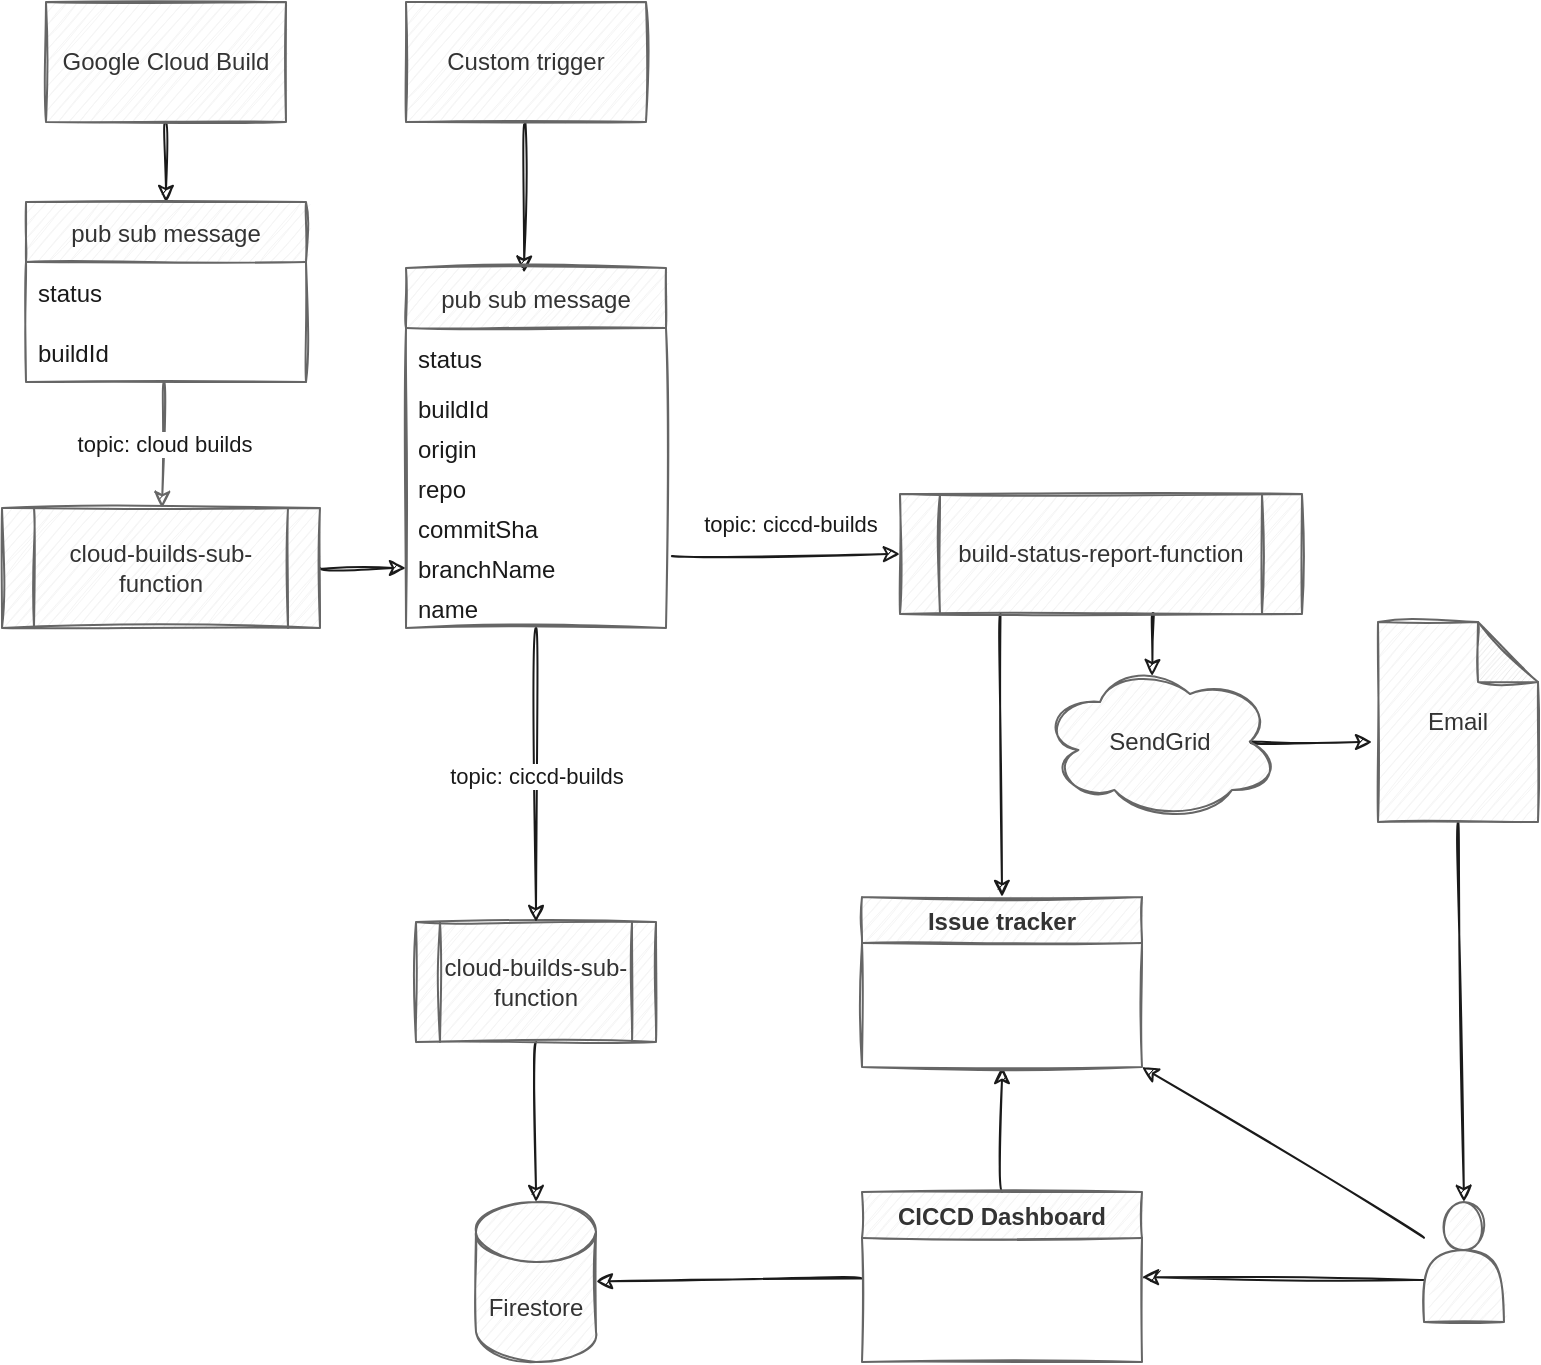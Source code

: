 <mxfile scale="1" border="20">
    <diagram id="RedGnTHk0uesk3baBE4j" name="Page-1">
        <mxGraphModel dx="1054" dy="728" grid="0" gridSize="10" guides="1" tooltips="1" connect="1" arrows="1" fold="1" page="1" pageScale="1" pageWidth="850" pageHeight="1100" background="#ffffff" math="0" shadow="0">
            <root>
                <mxCell id="0"/>
                <mxCell id="1" parent="0"/>
                <mxCell id="55" style="edgeStyle=none;html=1;exitX=0.5;exitY=1;exitDx=0;exitDy=0;exitPerimeter=0;entryX=0.5;entryY=0;entryDx=0;entryDy=0;sketch=1;curved=1;rounded=0;strokeColor=#1A1A1A;" parent="1" source="2" target="53" edge="1">
                    <mxGeometry relative="1" as="geometry"/>
                </mxCell>
                <mxCell id="2" value="Email" style="shape=note;whiteSpace=wrap;html=1;backgroundOutline=1;darkOpacity=0.05;sketch=1;rounded=0;fillColor=#f5f5f5;fontColor=#333333;strokeColor=#666666;" parent="1" vertex="1">
                    <mxGeometry x="736" y="330" width="80" height="100" as="geometry"/>
                </mxCell>
                <mxCell id="12" style="edgeStyle=none;html=1;exitX=0.5;exitY=1;exitDx=0;exitDy=0;entryX=0.5;entryY=0;entryDx=0;entryDy=0;sketch=1;curved=1;rounded=0;strokeColor=#1A1A1A;" parent="1" source="10" edge="1">
                    <mxGeometry relative="1" as="geometry">
                        <mxPoint x="130" y="120" as="targetPoint"/>
                    </mxGeometry>
                </mxCell>
                <mxCell id="10" value="Google Cloud Build" style="rounded=0;whiteSpace=wrap;html=1;sketch=1;fillColor=#f5f5f5;fontColor=#333333;strokeColor=#666666;" parent="1" vertex="1">
                    <mxGeometry x="70" y="20" width="120" height="60" as="geometry"/>
                </mxCell>
                <mxCell id="37" style="edgeStyle=none;html=1;sketch=1;curved=1;rounded=0;strokeColor=#1A1A1A;exitX=1;exitY=0.5;exitDx=0;exitDy=0;entryX=0;entryY=0.5;entryDx=0;entryDy=0;" parent="1" source="13" target="64" edge="1">
                    <mxGeometry relative="1" as="geometry">
                        <mxPoint x="243" y="300" as="targetPoint"/>
                    </mxGeometry>
                </mxCell>
                <mxCell id="13" value="cloud-builds-sub-function" style="shape=process;whiteSpace=wrap;html=1;backgroundOutline=1;sketch=1;rounded=0;fillColor=#f5f5f5;fontColor=#333333;strokeColor=#666666;" parent="1" vertex="1">
                    <mxGeometry x="48" y="273" width="159" height="60" as="geometry"/>
                </mxCell>
                <mxCell id="26" style="edgeStyle=none;html=1;entryX=0.467;entryY=0.088;entryDx=0;entryDy=0;entryPerimeter=0;sketch=1;curved=1;rounded=0;strokeColor=#1A1A1A;exitX=0.631;exitY=0.995;exitDx=0;exitDy=0;exitPerimeter=0;" parent="1" source="65" target="25" edge="1">
                    <mxGeometry relative="1" as="geometry"/>
                </mxCell>
                <mxCell id="47" style="edgeStyle=none;html=1;exitX=0.5;exitY=1;exitDx=0;exitDy=0;entryX=0.5;entryY=0;entryDx=0;entryDy=0;entryPerimeter=0;sketch=1;curved=1;rounded=0;strokeColor=#1A1A1A;" parent="1" source="15" target="46" edge="1">
                    <mxGeometry relative="1" as="geometry"/>
                </mxCell>
                <mxCell id="62" style="edgeStyle=none;html=1;entryX=0.5;entryY=0;entryDx=0;entryDy=0;sketch=1;curved=1;rounded=0;strokeColor=#1A1A1A;exitX=0.25;exitY=1;exitDx=0;exitDy=0;fontStyle=0" parent="1" source="65" target="60" edge="1">
                    <mxGeometry relative="1" as="geometry"/>
                </mxCell>
                <mxCell id="15" value="cloud-builds-sub-function" style="shape=process;whiteSpace=wrap;html=1;backgroundOutline=1;sketch=1;rounded=0;fillColor=#f5f5f5;fontColor=#333333;strokeColor=#666666;" parent="1" vertex="1">
                    <mxGeometry x="255" y="480" width="120" height="60" as="geometry"/>
                </mxCell>
                <mxCell id="56" style="edgeStyle=none;html=1;entryX=0.454;entryY=0.013;entryDx=0;entryDy=0;entryPerimeter=0;sketch=1;curved=1;rounded=0;strokeColor=#1A1A1A;" parent="1" source="17" target="19" edge="1">
                    <mxGeometry relative="1" as="geometry"/>
                </mxCell>
                <mxCell id="17" value="Custom trigger" style="rounded=0;whiteSpace=wrap;html=1;sketch=1;fillColor=#f5f5f5;fontColor=#333333;strokeColor=#666666;" parent="1" vertex="1">
                    <mxGeometry x="250" y="20" width="120" height="60" as="geometry"/>
                </mxCell>
                <mxCell id="45" value="&lt;meta charset=&quot;utf-8&quot;&gt;&lt;span style=&quot;font-family: helvetica; font-size: 11px; font-style: normal; font-weight: 400; letter-spacing: normal; text-align: center; text-indent: 0px; text-transform: none; word-spacing: 0px; display: inline; float: none;&quot;&gt;topic: ciccd-builds&lt;/span&gt;" style="edgeStyle=none;html=1;entryX=0.5;entryY=0;entryDx=0;entryDy=0;sketch=1;curved=1;rounded=0;strokeColor=#1A1A1A;labelBackgroundColor=#FFFFFF;fontColor=#1A1A1A;" parent="1" source="19" target="15" edge="1">
                    <mxGeometry relative="1" as="geometry"/>
                </mxCell>
                <mxCell id="19" value="pub sub message" style="swimlane;fontStyle=0;childLayout=stackLayout;horizontal=1;startSize=30;horizontalStack=0;resizeParent=1;resizeParentMax=0;resizeLast=0;collapsible=1;marginBottom=0;sketch=1;rounded=0;fillColor=#f5f5f5;fontColor=#333333;strokeColor=#666666;" parent="1" vertex="1">
                    <mxGeometry x="250" y="153" width="130" height="180" as="geometry">
                        <mxRectangle x="240" y="255" width="130" height="30" as="alternateBounds"/>
                    </mxGeometry>
                </mxCell>
                <mxCell id="20" value="status" style="text;strokeColor=none;fillColor=none;align=left;verticalAlign=middle;spacingLeft=4;spacingRight=4;overflow=hidden;points=[[0,0.5],[1,0.5]];portConstraint=eastwest;rotatable=0;sketch=1;rounded=0;fontColor=#1A1A1A;" parent="19" vertex="1">
                    <mxGeometry y="30" width="130" height="30" as="geometry"/>
                </mxCell>
                <mxCell id="21" value="buildId  " style="text;strokeColor=none;fillColor=none;align=left;verticalAlign=middle;spacingLeft=4;spacingRight=4;overflow=hidden;points=[[0,0.5],[1,0.5]];portConstraint=eastwest;rotatable=0;sketch=1;rounded=0;fontColor=#1A1A1A;" parent="19" vertex="1">
                    <mxGeometry y="60" width="130" height="20" as="geometry"/>
                </mxCell>
                <mxCell id="39" value="origin" style="text;strokeColor=none;fillColor=none;align=left;verticalAlign=middle;spacingLeft=4;spacingRight=4;overflow=hidden;points=[[0,0.5],[1,0.5]];portConstraint=eastwest;rotatable=0;sketch=1;rounded=0;fontColor=#1A1A1A;" parent="19" vertex="1">
                    <mxGeometry y="80" width="130" height="20" as="geometry"/>
                </mxCell>
                <mxCell id="40" value="repo" style="text;strokeColor=none;fillColor=none;align=left;verticalAlign=middle;spacingLeft=4;spacingRight=4;overflow=hidden;points=[[0,0.5],[1,0.5]];portConstraint=eastwest;rotatable=0;sketch=1;rounded=0;fontColor=#1A1A1A;" parent="19" vertex="1">
                    <mxGeometry y="100" width="130" height="20" as="geometry"/>
                </mxCell>
                <mxCell id="41" value="commitSha" style="text;strokeColor=none;fillColor=none;align=left;verticalAlign=middle;spacingLeft=4;spacingRight=4;overflow=hidden;points=[[0,0.5],[1,0.5]];portConstraint=eastwest;rotatable=0;sketch=1;rounded=0;fontColor=#1A1A1A;" parent="19" vertex="1">
                    <mxGeometry y="120" width="130" height="20" as="geometry"/>
                </mxCell>
                <mxCell id="64" value="branchName" style="text;strokeColor=none;fillColor=none;align=left;verticalAlign=middle;spacingLeft=4;spacingRight=4;overflow=hidden;points=[[0,0.5],[1,0.5]];portConstraint=eastwest;rotatable=0;sketch=1;rounded=0;fontColor=#1A1A1A;" parent="19" vertex="1">
                    <mxGeometry y="140" width="130" height="20" as="geometry"/>
                </mxCell>
                <mxCell id="42" value="name" style="text;strokeColor=none;fillColor=none;align=left;verticalAlign=middle;spacingLeft=4;spacingRight=4;overflow=hidden;points=[[0,0.5],[1,0.5]];portConstraint=eastwest;rotatable=0;sketch=1;rounded=0;fontColor=#1A1A1A;" parent="19" vertex="1">
                    <mxGeometry y="160" width="130" height="20" as="geometry"/>
                </mxCell>
                <mxCell id="27" style="edgeStyle=none;html=1;exitX=0.875;exitY=0.5;exitDx=0;exitDy=0;exitPerimeter=0;entryX=-0.037;entryY=0.6;entryDx=0;entryDy=0;entryPerimeter=0;sketch=1;curved=1;rounded=0;strokeColor=#1A1A1A;" parent="1" source="25" target="2" edge="1">
                    <mxGeometry relative="1" as="geometry"/>
                </mxCell>
                <mxCell id="25" value="SendGrid" style="ellipse;shape=cloud;whiteSpace=wrap;html=1;sketch=1;rounded=0;fillColor=#f5f5f5;strokeColor=#666666;fontColor=#333333;" parent="1" vertex="1">
                    <mxGeometry x="567" y="350" width="120" height="80" as="geometry"/>
                </mxCell>
                <mxCell id="32" value="topic: cloud builds" style="edgeStyle=none;html=1;sketch=1;curved=1;rounded=0;fillColor=#f5f5f5;strokeColor=#666666;labelBackgroundColor=#FFFFFF;fontColor=#1A1A1A;" parent="1" source="28" target="13" edge="1">
                    <mxGeometry relative="1" as="geometry"/>
                </mxCell>
                <mxCell id="28" value="pub sub message" style="swimlane;fontStyle=0;childLayout=stackLayout;horizontal=1;startSize=30;horizontalStack=0;resizeParent=1;resizeParentMax=0;resizeLast=0;collapsible=1;marginBottom=0;sketch=1;rounded=0;fillColor=#f5f5f5;fontColor=#333333;strokeColor=#666666;" parent="1" vertex="1">
                    <mxGeometry x="60" y="120" width="140" height="90" as="geometry"/>
                </mxCell>
                <mxCell id="29" value="status" style="text;strokeColor=none;fillColor=none;align=left;verticalAlign=middle;spacingLeft=4;spacingRight=4;overflow=hidden;points=[[0,0.5],[1,0.5]];portConstraint=eastwest;rotatable=0;sketch=1;rounded=0;fontColor=#1A1A1A;" parent="28" vertex="1">
                    <mxGeometry y="30" width="140" height="30" as="geometry"/>
                </mxCell>
                <mxCell id="30" value="buildId" style="text;strokeColor=none;fillColor=none;align=left;verticalAlign=middle;spacingLeft=4;spacingRight=4;overflow=hidden;points=[[0,0.5],[1,0.5]];portConstraint=eastwest;rotatable=0;sketch=1;rounded=0;fontColor=#1A1A1A;" parent="28" vertex="1">
                    <mxGeometry y="60" width="140" height="30" as="geometry"/>
                </mxCell>
                <mxCell id="46" value="Firestore" style="shape=cylinder3;whiteSpace=wrap;html=1;boundedLbl=1;backgroundOutline=1;size=15;sketch=1;rounded=0;fillColor=#f5f5f5;fontColor=#333333;strokeColor=#666666;" parent="1" vertex="1">
                    <mxGeometry x="285" y="620" width="60" height="80" as="geometry"/>
                </mxCell>
                <mxCell id="51" style="edgeStyle=none;html=1;entryX=1;entryY=0.5;entryDx=0;entryDy=0;exitX=0;exitY=0.65;exitDx=0;exitDy=0;exitPerimeter=0;sketch=1;curved=1;rounded=0;strokeColor=#1A1A1A;" parent="1" source="53" target="49" edge="1">
                    <mxGeometry relative="1" as="geometry">
                        <mxPoint x="550" y="670" as="targetPoint"/>
                        <mxPoint x="640" y="660" as="sourcePoint"/>
                    </mxGeometry>
                </mxCell>
                <mxCell id="50" style="edgeStyle=none;html=1;sketch=1;curved=1;rounded=0;strokeColor=#1A1A1A;" parent="1" source="49" target="46" edge="1">
                    <mxGeometry relative="1" as="geometry"/>
                </mxCell>
                <mxCell id="63" style="edgeStyle=none;curved=1;sketch=1;html=1;entryX=0.5;entryY=1;entryDx=0;entryDy=0;labelBackgroundColor=#FFFFFF;fontColor=#1A1A1A;strokeColor=#1A1A1A;" parent="1" source="49" target="60" edge="1">
                    <mxGeometry relative="1" as="geometry"/>
                </mxCell>
                <mxCell id="49" value="CICCD Dashboard" style="swimlane;startSize=23;sketch=1;rounded=0;fillColor=#f5f5f5;fontColor=#333333;strokeColor=#666666;" parent="1" vertex="1">
                    <mxGeometry x="478" y="615" width="140" height="85" as="geometry"/>
                </mxCell>
                <mxCell id="61" style="edgeStyle=none;html=1;entryX=1;entryY=1;entryDx=0;entryDy=0;sketch=1;curved=1;rounded=0;strokeColor=#1A1A1A;" parent="1" source="53" target="60" edge="1">
                    <mxGeometry relative="1" as="geometry"/>
                </mxCell>
                <mxCell id="53" value="" style="shape=actor;whiteSpace=wrap;html=1;sketch=1;rounded=0;fillColor=#f5f5f5;fontColor=#333333;strokeColor=#666666;" parent="1" vertex="1">
                    <mxGeometry x="759" y="620" width="40" height="60" as="geometry"/>
                </mxCell>
                <mxCell id="60" value="Issue tracker" style="swimlane;startSize=23;sketch=1;rounded=0;fillColor=#f5f5f5;fontColor=#333333;strokeColor=#666666;" parent="1" vertex="1">
                    <mxGeometry x="478" y="467.5" width="140" height="85" as="geometry"/>
                </mxCell>
                <mxCell id="65" value="build-status-report-function" style="shape=process;whiteSpace=wrap;html=1;backgroundOutline=1;sketch=1;rounded=0;fillColor=#f5f5f5;fontColor=#333333;strokeColor=#666666;" parent="1" vertex="1">
                    <mxGeometry x="497" y="266" width="201" height="60" as="geometry"/>
                </mxCell>
                <mxCell id="66" value="&lt;meta charset=&quot;utf-8&quot;&gt;&lt;span style=&quot;font-family: helvetica; font-size: 11px; font-style: normal; font-weight: 400; letter-spacing: normal; text-align: center; text-indent: 0px; text-transform: none; word-spacing: 0px; display: inline; float: none;&quot;&gt;topic: ciccd-builds&lt;/span&gt;" style="edgeStyle=none;html=1;sketch=1;curved=1;rounded=0;strokeColor=#1A1A1A;labelBackgroundColor=#FFFFFF;fontColor=#1A1A1A;exitX=1.023;exitY=0.2;exitDx=0;exitDy=0;exitPerimeter=0;entryX=0;entryY=0.5;entryDx=0;entryDy=0;" parent="1" source="64" target="65" edge="1">
                    <mxGeometry x="0.036" y="15" relative="1" as="geometry">
                        <mxPoint x="325" y="445" as="sourcePoint"/>
                        <mxPoint x="525" y="297" as="targetPoint"/>
                        <mxPoint as="offset"/>
                    </mxGeometry>
                </mxCell>
            </root>
        </mxGraphModel>
    </diagram>
</mxfile>